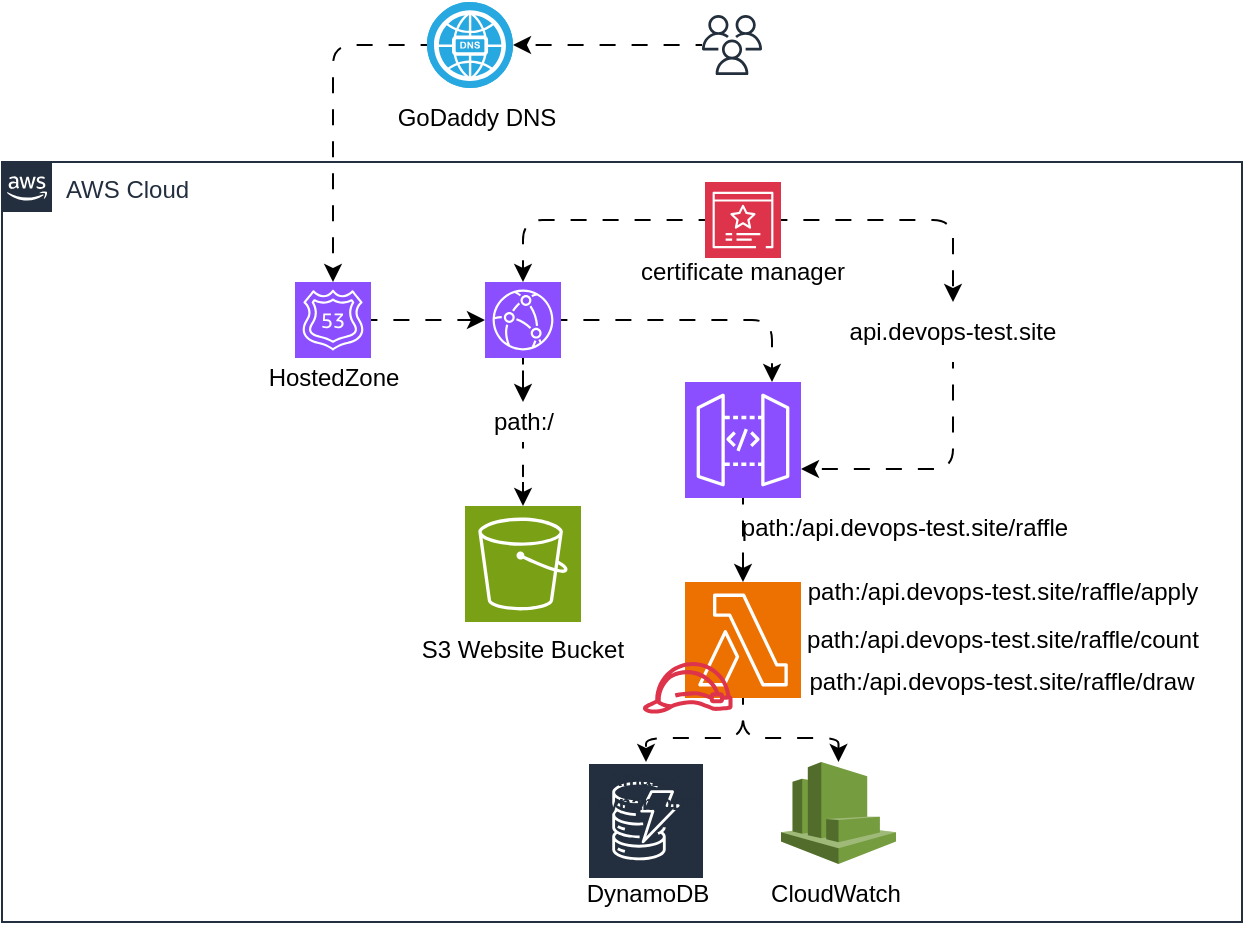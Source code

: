 <mxfile version="24.8.4">
  <diagram name="Page-1" id="VvrAad0TclVO9MmFzOiC">
    <mxGraphModel dx="1050" dy="609" grid="0" gridSize="10" guides="1" tooltips="1" connect="1" arrows="1" fold="1" page="0" pageScale="1" pageWidth="850" pageHeight="1100" background="#FFFFFF" math="0" shadow="0">
      <root>
        <mxCell id="0" />
        <mxCell id="1" parent="0" />
        <mxCell id="aDpUIm4KvXxxgzdLeEY6-3" value="AWS Cloud" style="points=[[0,0],[0.25,0],[0.5,0],[0.75,0],[1,0],[1,0.25],[1,0.5],[1,0.75],[1,1],[0.75,1],[0.5,1],[0.25,1],[0,1],[0,0.75],[0,0.5],[0,0.25]];outlineConnect=0;gradientColor=none;html=1;whiteSpace=wrap;fontSize=12;fontStyle=0;container=1;pointerEvents=0;collapsible=0;recursiveResize=0;shape=mxgraph.aws4.group;grIcon=mxgraph.aws4.group_aws_cloud_alt;strokeColor=#232F3E;fillColor=none;verticalAlign=top;align=left;spacingLeft=30;fontColor=#232F3E;dashed=0;" vertex="1" parent="1">
          <mxGeometry x="110" y="80" width="620" height="380" as="geometry" />
        </mxCell>
        <mxCell id="aDpUIm4KvXxxgzdLeEY6-70" style="edgeStyle=orthogonalEdgeStyle;rounded=1;orthogonalLoop=1;jettySize=auto;html=1;curved=0;strokeColor=default;flowAnimation=1;" edge="1" parent="aDpUIm4KvXxxgzdLeEY6-3" source="aDpUIm4KvXxxgzdLeEY6-21" target="aDpUIm4KvXxxgzdLeEY6-69">
          <mxGeometry relative="1" as="geometry" />
        </mxCell>
        <mxCell id="aDpUIm4KvXxxgzdLeEY6-21" value="" style="sketch=0;points=[[0,0,0],[0.25,0,0],[0.5,0,0],[0.75,0,0],[1,0,0],[0,1,0],[0.25,1,0],[0.5,1,0],[0.75,1,0],[1,1,0],[0,0.25,0],[0,0.5,0],[0,0.75,0],[1,0.25,0],[1,0.5,0],[1,0.75,0]];outlineConnect=0;fontColor=#232F3E;fillColor=#8C4FFF;strokeColor=#ffffff;dashed=0;verticalLabelPosition=bottom;verticalAlign=top;align=center;html=1;fontSize=12;fontStyle=0;aspect=fixed;shape=mxgraph.aws4.resourceIcon;resIcon=mxgraph.aws4.cloudfront;" vertex="1" parent="aDpUIm4KvXxxgzdLeEY6-3">
          <mxGeometry x="241.5" y="60" width="38" height="38" as="geometry" />
        </mxCell>
        <mxCell id="aDpUIm4KvXxxgzdLeEY6-15" value="" style="sketch=0;points=[[0,0,0],[0.25,0,0],[0.5,0,0],[0.75,0,0],[1,0,0],[0,1,0],[0.25,1,0],[0.5,1,0],[0.75,1,0],[1,1,0],[0,0.25,0],[0,0.5,0],[0,0.75,0],[1,0.25,0],[1,0.5,0],[1,0.75,0]];outlineConnect=0;fontColor=#232F3E;fillColor=#8C4FFF;strokeColor=#ffffff;dashed=0;verticalLabelPosition=bottom;verticalAlign=top;align=center;html=1;fontSize=12;fontStyle=0;aspect=fixed;shape=mxgraph.aws4.resourceIcon;resIcon=mxgraph.aws4.route_53;" vertex="1" parent="aDpUIm4KvXxxgzdLeEY6-3">
          <mxGeometry x="146.5" y="60" width="38" height="38" as="geometry" />
        </mxCell>
        <mxCell id="aDpUIm4KvXxxgzdLeEY6-22" style="edgeStyle=orthogonalEdgeStyle;rounded=1;orthogonalLoop=1;jettySize=auto;html=1;curved=0;strokeColor=default;flowAnimation=1;" edge="1" parent="aDpUIm4KvXxxgzdLeEY6-3" source="aDpUIm4KvXxxgzdLeEY6-15" target="aDpUIm4KvXxxgzdLeEY6-21">
          <mxGeometry relative="1" as="geometry" />
        </mxCell>
        <mxCell id="aDpUIm4KvXxxgzdLeEY6-19" value="HostedZone" style="text;html=1;align=center;verticalAlign=middle;whiteSpace=wrap;rounded=0;" vertex="1" parent="aDpUIm4KvXxxgzdLeEY6-3">
          <mxGeometry x="135.5" y="93" width="60" height="30" as="geometry" />
        </mxCell>
        <mxCell id="aDpUIm4KvXxxgzdLeEY6-35" value="" style="sketch=0;points=[[0,0,0],[0.25,0,0],[0.5,0,0],[0.75,0,0],[1,0,0],[0,1,0],[0.25,1,0],[0.5,1,0],[0.75,1,0],[1,1,0],[0,0.25,0],[0,0.5,0],[0,0.75,0],[1,0.25,0],[1,0.5,0],[1,0.75,0]];outlineConnect=0;fontColor=#232F3E;fillColor=#7AA116;strokeColor=#ffffff;dashed=0;verticalLabelPosition=bottom;verticalAlign=top;align=center;html=1;fontSize=12;fontStyle=0;aspect=fixed;shape=mxgraph.aws4.resourceIcon;resIcon=mxgraph.aws4.s3;" vertex="1" parent="aDpUIm4KvXxxgzdLeEY6-3">
          <mxGeometry x="231.5" y="172" width="58" height="58" as="geometry" />
        </mxCell>
        <mxCell id="aDpUIm4KvXxxgzdLeEY6-60" style="edgeStyle=orthogonalEdgeStyle;rounded=1;orthogonalLoop=1;jettySize=auto;html=1;entryX=0.5;entryY=0;entryDx=0;entryDy=0;curved=0;strokeColor=default;flowAnimation=1;" edge="1" parent="aDpUIm4KvXxxgzdLeEY6-3" source="aDpUIm4KvXxxgzdLeEY6-34" target="aDpUIm4KvXxxgzdLeEY6-59">
          <mxGeometry relative="1" as="geometry" />
        </mxCell>
        <mxCell id="aDpUIm4KvXxxgzdLeEY6-34" value="" style="sketch=0;points=[[0,0,0],[0.25,0,0],[0.5,0,0],[0.75,0,0],[1,0,0],[0,1,0],[0.25,1,0],[0.5,1,0],[0.75,1,0],[1,1,0],[0,0.25,0],[0,0.5,0],[0,0.75,0],[1,0.25,0],[1,0.5,0],[1,0.75,0]];outlineConnect=0;fontColor=#232F3E;fillColor=#DD344C;strokeColor=#ffffff;dashed=0;verticalLabelPosition=bottom;verticalAlign=top;align=center;html=1;fontSize=12;fontStyle=0;aspect=fixed;shape=mxgraph.aws4.resourceIcon;resIcon=mxgraph.aws4.certificate_manager_3;" vertex="1" parent="aDpUIm4KvXxxgzdLeEY6-3">
          <mxGeometry x="351.5" y="10" width="38" height="38" as="geometry" />
        </mxCell>
        <mxCell id="aDpUIm4KvXxxgzdLeEY6-41" value="" style="sketch=0;points=[[0,0,0],[0.25,0,0],[0.5,0,0],[0.75,0,0],[1,0,0],[0,1,0],[0.25,1,0],[0.5,1,0],[0.75,1,0],[1,1,0],[0,0.25,0],[0,0.5,0],[0,0.75,0],[1,0.25,0],[1,0.5,0],[1,0.75,0]];outlineConnect=0;fontColor=#232F3E;fillColor=#8C4FFF;strokeColor=#ffffff;dashed=0;verticalLabelPosition=bottom;verticalAlign=top;align=center;html=1;fontSize=12;fontStyle=0;aspect=fixed;shape=mxgraph.aws4.resourceIcon;resIcon=mxgraph.aws4.api_gateway;" vertex="1" parent="aDpUIm4KvXxxgzdLeEY6-3">
          <mxGeometry x="341.5" y="110" width="58" height="58" as="geometry" />
        </mxCell>
        <mxCell id="aDpUIm4KvXxxgzdLeEY6-46" style="edgeStyle=orthogonalEdgeStyle;rounded=1;orthogonalLoop=1;jettySize=auto;html=1;entryX=0.75;entryY=0;entryDx=0;entryDy=0;entryPerimeter=0;curved=0;strokeColor=default;flowAnimation=1;" edge="1" parent="aDpUIm4KvXxxgzdLeEY6-3" source="aDpUIm4KvXxxgzdLeEY6-21" target="aDpUIm4KvXxxgzdLeEY6-41">
          <mxGeometry relative="1" as="geometry" />
        </mxCell>
        <mxCell id="aDpUIm4KvXxxgzdLeEY6-50" style="edgeStyle=orthogonalEdgeStyle;rounded=1;orthogonalLoop=1;jettySize=auto;html=1;curved=0;strokeColor=default;flowAnimation=1;" edge="1" parent="aDpUIm4KvXxxgzdLeEY6-3" source="aDpUIm4KvXxxgzdLeEY6-28" target="aDpUIm4KvXxxgzdLeEY6-29">
          <mxGeometry relative="1" as="geometry" />
        </mxCell>
        <mxCell id="aDpUIm4KvXxxgzdLeEY6-76" style="edgeStyle=orthogonalEdgeStyle;rounded=1;orthogonalLoop=1;jettySize=auto;html=1;curved=0;strokeColor=default;flowAnimation=1;" edge="1" parent="aDpUIm4KvXxxgzdLeEY6-3" source="aDpUIm4KvXxxgzdLeEY6-28" target="aDpUIm4KvXxxgzdLeEY6-72">
          <mxGeometry relative="1" as="geometry" />
        </mxCell>
        <mxCell id="aDpUIm4KvXxxgzdLeEY6-28" value="" style="sketch=0;points=[[0,0,0],[0.25,0,0],[0.5,0,0],[0.75,0,0],[1,0,0],[0,1,0],[0.25,1,0],[0.5,1,0],[0.75,1,0],[1,1,0],[0,0.25,0],[0,0.5,0],[0,0.75,0],[1,0.25,0],[1,0.5,0],[1,0.75,0]];outlineConnect=0;fontColor=#232F3E;fillColor=#ED7100;strokeColor=#ffffff;dashed=0;verticalLabelPosition=bottom;verticalAlign=top;align=center;html=1;fontSize=12;fontStyle=0;aspect=fixed;shape=mxgraph.aws4.resourceIcon;resIcon=mxgraph.aws4.lambda;" vertex="1" parent="aDpUIm4KvXxxgzdLeEY6-3">
          <mxGeometry x="341.5" y="210" width="58" height="58" as="geometry" />
        </mxCell>
        <mxCell id="aDpUIm4KvXxxgzdLeEY6-49" style="edgeStyle=orthogonalEdgeStyle;rounded=1;orthogonalLoop=1;jettySize=auto;html=1;entryX=0.5;entryY=0;entryDx=0;entryDy=0;entryPerimeter=0;curved=0;strokeColor=default;flowAnimation=1;" edge="1" parent="aDpUIm4KvXxxgzdLeEY6-3" source="aDpUIm4KvXxxgzdLeEY6-41" target="aDpUIm4KvXxxgzdLeEY6-28">
          <mxGeometry relative="1" as="geometry" />
        </mxCell>
        <mxCell id="aDpUIm4KvXxxgzdLeEY6-29" value="Amazon DynamoDB" style="sketch=0;outlineConnect=0;fontColor=#232F3E;gradientColor=none;strokeColor=#ffffff;fillColor=#232F3E;dashed=0;verticalLabelPosition=middle;verticalAlign=bottom;align=center;html=1;whiteSpace=wrap;fontSize=10;fontStyle=1;spacing=3;shape=mxgraph.aws4.productIcon;prIcon=mxgraph.aws4.dynamodb;" vertex="1" parent="aDpUIm4KvXxxgzdLeEY6-3">
          <mxGeometry x="292.5" y="300" width="59" height="30" as="geometry" />
        </mxCell>
        <mxCell id="aDpUIm4KvXxxgzdLeEY6-52" value="S3 Website Bucket" style="text;html=1;align=center;verticalAlign=middle;whiteSpace=wrap;rounded=0;" vertex="1" parent="aDpUIm4KvXxxgzdLeEY6-3">
          <mxGeometry x="201" y="234" width="119" height="20" as="geometry" />
        </mxCell>
        <mxCell id="aDpUIm4KvXxxgzdLeEY6-53" value="DynamoDB" style="text;html=1;align=center;verticalAlign=middle;whiteSpace=wrap;rounded=0;" vertex="1" parent="aDpUIm4KvXxxgzdLeEY6-3">
          <mxGeometry x="292.5" y="351" width="60" height="30" as="geometry" />
        </mxCell>
        <mxCell id="aDpUIm4KvXxxgzdLeEY6-54" value="path:/api.devops-test.site/raffle" style="text;html=1;align=center;verticalAlign=middle;whiteSpace=wrap;rounded=0;" vertex="1" parent="aDpUIm4KvXxxgzdLeEY6-3">
          <mxGeometry x="361.5" y="168" width="178.75" height="30" as="geometry" />
        </mxCell>
        <mxCell id="aDpUIm4KvXxxgzdLeEY6-55" value="path:/api.devops-test.site/raffle/apply" style="text;html=1;align=center;verticalAlign=middle;whiteSpace=wrap;rounded=0;" vertex="1" parent="aDpUIm4KvXxxgzdLeEY6-3">
          <mxGeometry x="399.5" y="200" width="200.5" height="30" as="geometry" />
        </mxCell>
        <mxCell id="aDpUIm4KvXxxgzdLeEY6-56" value="path:/api.devops-test.site/raffle/draw" style="text;html=1;align=center;verticalAlign=middle;whiteSpace=wrap;rounded=0;" vertex="1" parent="aDpUIm4KvXxxgzdLeEY6-3">
          <mxGeometry x="390" y="250" width="220" height="20" as="geometry" />
        </mxCell>
        <mxCell id="aDpUIm4KvXxxgzdLeEY6-57" value="path:/api.devops-test.site/raffle/count" style="text;html=1;align=center;verticalAlign=middle;whiteSpace=wrap;rounded=0;" vertex="1" parent="aDpUIm4KvXxxgzdLeEY6-3">
          <mxGeometry x="399.5" y="224" width="200.5" height="30" as="geometry" />
        </mxCell>
        <mxCell id="aDpUIm4KvXxxgzdLeEY6-58" value="certificate manager" style="text;html=1;align=center;verticalAlign=middle;whiteSpace=wrap;rounded=0;" vertex="1" parent="aDpUIm4KvXxxgzdLeEY6-3">
          <mxGeometry x="315" y="40" width="111" height="30" as="geometry" />
        </mxCell>
        <mxCell id="aDpUIm4KvXxxgzdLeEY6-59" value="api.devops-test.site" style="text;html=1;align=center;verticalAlign=middle;whiteSpace=wrap;rounded=0;" vertex="1" parent="aDpUIm4KvXxxgzdLeEY6-3">
          <mxGeometry x="421" y="70" width="109" height="30" as="geometry" />
        </mxCell>
        <mxCell id="aDpUIm4KvXxxgzdLeEY6-61" style="edgeStyle=orthogonalEdgeStyle;rounded=1;orthogonalLoop=1;jettySize=auto;html=1;entryX=1;entryY=0.75;entryDx=0;entryDy=0;entryPerimeter=0;curved=0;strokeColor=default;flowAnimation=1;" edge="1" parent="aDpUIm4KvXxxgzdLeEY6-3" source="aDpUIm4KvXxxgzdLeEY6-59" target="aDpUIm4KvXxxgzdLeEY6-41">
          <mxGeometry relative="1" as="geometry">
            <Array as="points">
              <mxPoint x="476" y="154" />
            </Array>
          </mxGeometry>
        </mxCell>
        <mxCell id="aDpUIm4KvXxxgzdLeEY6-66" style="edgeStyle=orthogonalEdgeStyle;rounded=1;orthogonalLoop=1;jettySize=auto;html=1;entryX=0.5;entryY=0;entryDx=0;entryDy=0;entryPerimeter=0;curved=0;strokeColor=default;flowAnimation=1;" edge="1" parent="aDpUIm4KvXxxgzdLeEY6-3" source="aDpUIm4KvXxxgzdLeEY6-34" target="aDpUIm4KvXxxgzdLeEY6-21">
          <mxGeometry relative="1" as="geometry" />
        </mxCell>
        <mxCell id="aDpUIm4KvXxxgzdLeEY6-71" style="edgeStyle=orthogonalEdgeStyle;rounded=1;orthogonalLoop=1;jettySize=auto;html=1;curved=0;strokeColor=default;flowAnimation=1;" edge="1" parent="aDpUIm4KvXxxgzdLeEY6-3" source="aDpUIm4KvXxxgzdLeEY6-69" target="aDpUIm4KvXxxgzdLeEY6-35">
          <mxGeometry relative="1" as="geometry" />
        </mxCell>
        <mxCell id="aDpUIm4KvXxxgzdLeEY6-69" value="path:/" style="text;html=1;align=center;verticalAlign=middle;whiteSpace=wrap;rounded=0;" vertex="1" parent="aDpUIm4KvXxxgzdLeEY6-3">
          <mxGeometry x="236.5" y="120" width="48" height="20" as="geometry" />
        </mxCell>
        <mxCell id="aDpUIm4KvXxxgzdLeEY6-72" value="" style="outlineConnect=0;dashed=0;verticalLabelPosition=bottom;verticalAlign=top;align=center;html=1;shape=mxgraph.aws3.cloudwatch;fillColor=#759C3E;gradientColor=none;" vertex="1" parent="aDpUIm4KvXxxgzdLeEY6-3">
          <mxGeometry x="389.5" y="300" width="57.5" height="51" as="geometry" />
        </mxCell>
        <mxCell id="aDpUIm4KvXxxgzdLeEY6-77" value="CloudWatch" style="text;html=1;align=center;verticalAlign=middle;whiteSpace=wrap;rounded=0;" vertex="1" parent="aDpUIm4KvXxxgzdLeEY6-3">
          <mxGeometry x="387" y="351" width="60" height="30" as="geometry" />
        </mxCell>
        <mxCell id="aDpUIm4KvXxxgzdLeEY6-78" value="" style="sketch=0;outlineConnect=0;fontColor=#232F3E;gradientColor=none;fillColor=#DD344C;strokeColor=none;dashed=0;verticalLabelPosition=bottom;verticalAlign=top;align=center;html=1;fontSize=12;fontStyle=0;aspect=fixed;pointerEvents=1;shape=mxgraph.aws4.role;" vertex="1" parent="aDpUIm4KvXxxgzdLeEY6-3">
          <mxGeometry x="320" y="250" width="45.72" height="25.79" as="geometry" />
        </mxCell>
        <mxCell id="aDpUIm4KvXxxgzdLeEY6-9" value="" style="fillColor=#28A8E0;verticalLabelPosition=bottom;sketch=0;html=1;strokeColor=#ffffff;verticalAlign=top;align=center;points=[[0.145,0.145,0],[0.5,0,0],[0.855,0.145,0],[1,0.5,0],[0.855,0.855,0],[0.5,1,0],[0.145,0.855,0],[0,0.5,0]];pointerEvents=1;shape=mxgraph.cisco_safe.compositeIcon;bgIcon=ellipse;resIcon=mxgraph.cisco_safe.capability.dns;" vertex="1" parent="1">
          <mxGeometry x="322.5" width="43" height="43" as="geometry" />
        </mxCell>
        <mxCell id="aDpUIm4KvXxxgzdLeEY6-10" value="" style="sketch=0;outlineConnect=0;fontColor=#232F3E;gradientColor=none;fillColor=#232F3D;strokeColor=none;dashed=0;verticalLabelPosition=bottom;verticalAlign=top;align=center;html=1;fontSize=12;fontStyle=0;aspect=fixed;pointerEvents=1;shape=mxgraph.aws4.users;" vertex="1" parent="1">
          <mxGeometry x="460" y="6.5" width="30" height="30" as="geometry" />
        </mxCell>
        <mxCell id="aDpUIm4KvXxxgzdLeEY6-16" value="GoDaddy DNS" style="text;html=1;align=center;verticalAlign=middle;whiteSpace=wrap;rounded=0;" vertex="1" parent="1">
          <mxGeometry x="300" y="43" width="94.5" height="30" as="geometry" />
        </mxCell>
        <mxCell id="aDpUIm4KvXxxgzdLeEY6-18" style="edgeStyle=orthogonalEdgeStyle;rounded=1;orthogonalLoop=1;jettySize=auto;html=1;entryX=0.5;entryY=0;entryDx=0;entryDy=0;entryPerimeter=0;curved=0;strokeColor=default;flowAnimation=1;" edge="1" parent="1" source="aDpUIm4KvXxxgzdLeEY6-9" target="aDpUIm4KvXxxgzdLeEY6-15">
          <mxGeometry relative="1" as="geometry" />
        </mxCell>
        <mxCell id="aDpUIm4KvXxxgzdLeEY6-67" style="edgeStyle=orthogonalEdgeStyle;rounded=1;orthogonalLoop=1;jettySize=auto;html=1;entryX=1;entryY=0.5;entryDx=0;entryDy=0;entryPerimeter=0;curved=0;strokeColor=default;flowAnimation=1;" edge="1" parent="1" source="aDpUIm4KvXxxgzdLeEY6-10" target="aDpUIm4KvXxxgzdLeEY6-9">
          <mxGeometry relative="1" as="geometry" />
        </mxCell>
      </root>
    </mxGraphModel>
  </diagram>
</mxfile>
